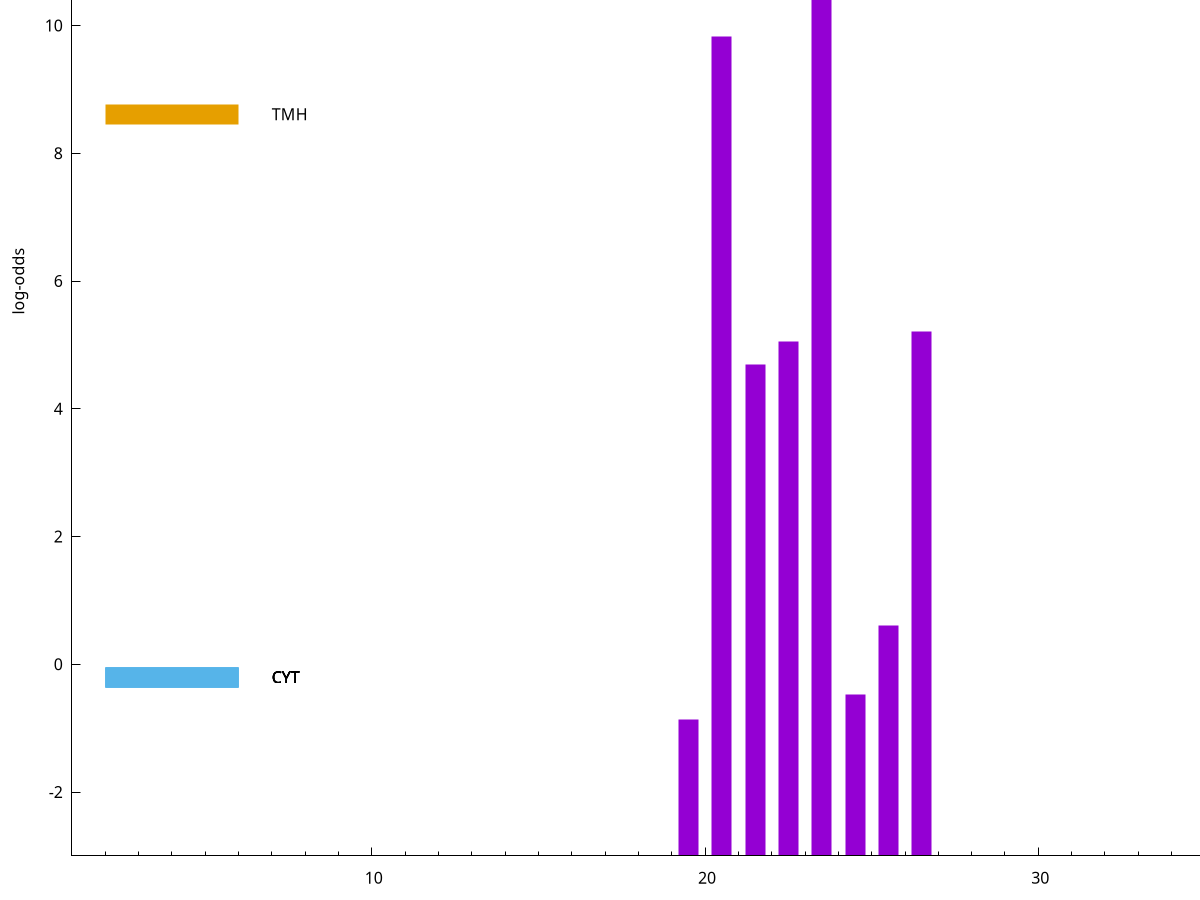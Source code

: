set title "LipoP predictions for SRR5666568.gff"
set size 2., 1.4
set xrange [1:70] 
set mxtics 10
set yrange [-3:15]
set y2range [0:18]
set ylabel "log-odds"
set term postscript eps color solid "Helvetica" 30
set output "SRR5666568.gff126.eps"
set arrow from 2,11.5091 to 6,11.5091 nohead lt 1 lw 20
set label "SpI" at 7,11.5091
set arrow from 2,8.6109 to 6,8.6109 nohead lt 4 lw 20
set label "TMH" at 7,8.6109
set arrow from 2,-0.200913 to 6,-0.200913 nohead lt 3 lw 20
set label "CYT" at 7,-0.200913
set arrow from 2,-0.200913 to 6,-0.200913 nohead lt 3 lw 20
set label "CYT" at 7,-0.200913
set arrow from 2,-0.200913 to 6,-0.200913 nohead lt 3 lw 20
set label "CYT" at 7,-0.200913
set arrow from 2,-0.200913 to 6,-0.200913 nohead lt 3 lw 20
set label "CYT" at 7,-0.200913
set arrow from 2,-0.200913 to 6,-0.200913 nohead lt 3 lw 20
set label "CYT" at 7,-0.200913
set arrow from 2,11.5091 to 6,11.5091 nohead lt 1 lw 20
set label "SpI" at 7,11.5091
# NOTE: The scores below are the log-odds scores with the threshold
# NOTE: subtracted (a hack to make gnuplot make the histogram all
# NOTE: look nice).
plot "-" axes x1y2 title "" with impulses lt 1 lw 20
23.500000 13.899200
20.500000 12.822680
26.500000 8.216080
22.500000 8.057620
21.500000 7.695870
25.500000 3.606258
24.500000 2.527172
19.500000 2.142657
e
exit
